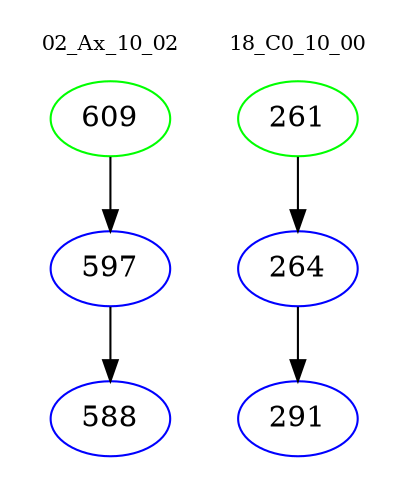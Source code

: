 digraph{
subgraph cluster_0 {
color = white
label = "02_Ax_10_02";
fontsize=10;
T0_609 [label="609", color="green"]
T0_609 -> T0_597 [color="black"]
T0_597 [label="597", color="blue"]
T0_597 -> T0_588 [color="black"]
T0_588 [label="588", color="blue"]
}
subgraph cluster_1 {
color = white
label = "18_C0_10_00";
fontsize=10;
T1_261 [label="261", color="green"]
T1_261 -> T1_264 [color="black"]
T1_264 [label="264", color="blue"]
T1_264 -> T1_291 [color="black"]
T1_291 [label="291", color="blue"]
}
}
